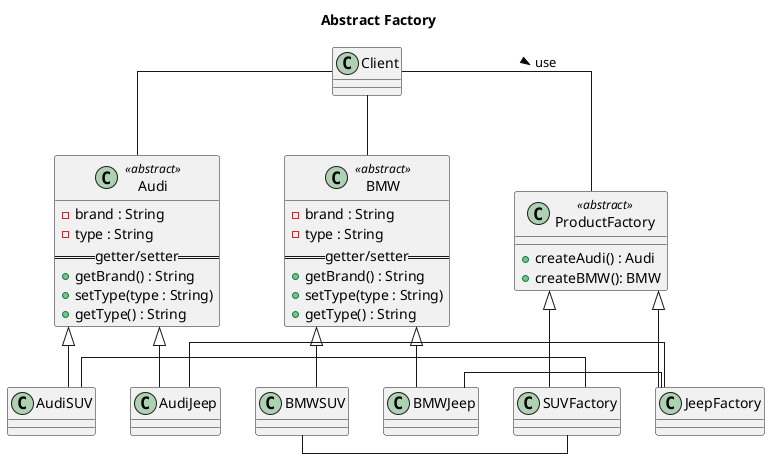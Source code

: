 @startuml
skinparam linetype ortho

title Abstract Factory
'scale 1.5

Class Client

together {
    Class Audi <<abstract>> {
        - brand : String
        - type : String
        == getter/setter ==
        + getBrand() : String
        + setType(type : String)
        + getType() : String
    }
    Class AudiSUV extends Audi
    Class AudiJeep extends Audi
}

together {
    Class BMW <<abstract>> {
        - brand : String
        - type : String
        == getter/setter ==
        + getBrand() : String
        + setType(type : String)
        + getType() : String
    }
    Class BMWSUV extends BMW
    Class BMWJeep extends BMW
}

together {
    Class ProductFactory <<abstract>> {
        + createAudi() : Audi
        + createBMW(): BMW
    }
    Class SUVFactory extends ProductFactory
    Class JeepFactory extends ProductFactory
}

Client -- Audi
Client -- BMW
Client -- ProductFactory : use >

SUVFactory - AudiSUV
SUVFactory - BMWSUV

JeepFactory - AudiJeep
JeepFactory - BMWJeep

@enduml

